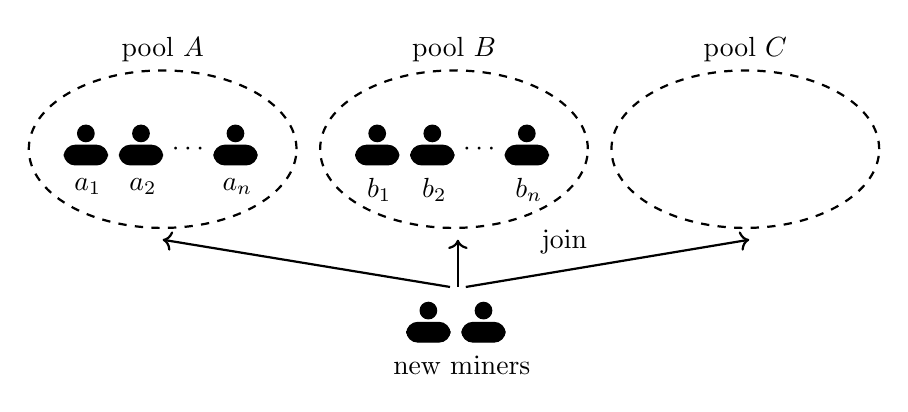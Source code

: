 \begin{tikzpicture}

% ----------------------Moduler 1: An Individual--------------------------------------------
% \pic at (0, 0) {an_individual};
\tikzset{
	an_individual/.pic = {
	
		\begin{scope}[scale=1]

		% draw a head
		\filldraw[black] (0.275,0) circle (3pt);

		% draw the shoulder
		\filldraw[black, rounded corners](0,-0.4) rectangle(0.55,-0.15);

		\end{scope}
	}
}

% ----------------------Moduler 2: Group A--------------------------------------------
% \pic at (0, 0) {group_a};
\tikzset{
	group_a/.pic = {
	
		\begin{scope}[scale=1]

		% draw individuals
		\pic at (-1.5, 0.2) {an_individual};
		\node [below] at (-1.2,-0.25) {$a_1$};
		\pic at (-0.8, 0.2) {an_individual};
		\node [below] at (-0.5,-0.25) {$a_2$};
		\node [below] at (0.1,0.2) {$\cdots$};
		\pic at (0.4, 0.2) {an_individual};
		\node [below] at (0.7,-0.25) {$a_n$};

		% draw ellipse
		\draw [thick, dashed](-0.25,0) ellipse (1.7cm and 1cm);

		\end{scope}
	}
}

% ----------------------Moduler 3: Group B--------------------------------------------
% \pic at (0, 0) {group_b};
\tikzset{
	group_b/.pic = {
	
		\begin{scope}[scale=1]

		% draw individuals
		\pic at (-1.5, 0.2) {an_individual};
		\node [below] at (-1.2,-0.25) {$b_1$};
		\pic at (-0.8, 0.2) {an_individual};
		\node [below] at (-0.5,-0.25) {$b_2$};
		\node [below] at (0.1,0.2) {$\cdots$};
		\pic at (0.4, 0.2) {an_individual};
		\node [below] at (0.7,-0.25) {$b_n$};

		% draw ellipse
		\draw [thick, dashed](-0.25,0) ellipse (1.7cm and 1cm);

		\end{scope}
	}
}

% ----------------------Moduler 4: Group C--------------------------------------------
% \pic at (0, 0) {group_c};
\tikzset{
	group_c/.pic = {
	
		\begin{scope}[scale=1]

		% draw ellipse
		\draw [thick, dashed](-0.25,0) ellipse (1.7cm and 1cm);

		\end{scope}
	}
}

% -----------------------MAIN----------------------------------------
\pic at (0, 0) {group_a};
\node [below] at (-0.25,1.55) {pool $A$};
\pic at (3.7, 0) {group_b};
\node [below] at (3.45,1.55) {pool $B$};
\pic at (7.4, 0) {group_c};
\node [below] at (7.15,1.55) {pool $C$};

\pic at (2.85, -2.05) {an_individual}; % New miners
\pic at (3.55, -2.05) {an_individual};
\node [below] at (3.55,-2.5) {new miners};

\draw [<-,thick] (3.5,-1.15) --(3.5,-1.75); % Join
\draw [<-,thick] (-0.25,-1.15) --(3.4,-1.75);
\draw [<-,thick] (7.2,-1.15) --(3.6,-1.75);
\node [below] at (4.85,-0.9) {join};

\end{tikzpicture}